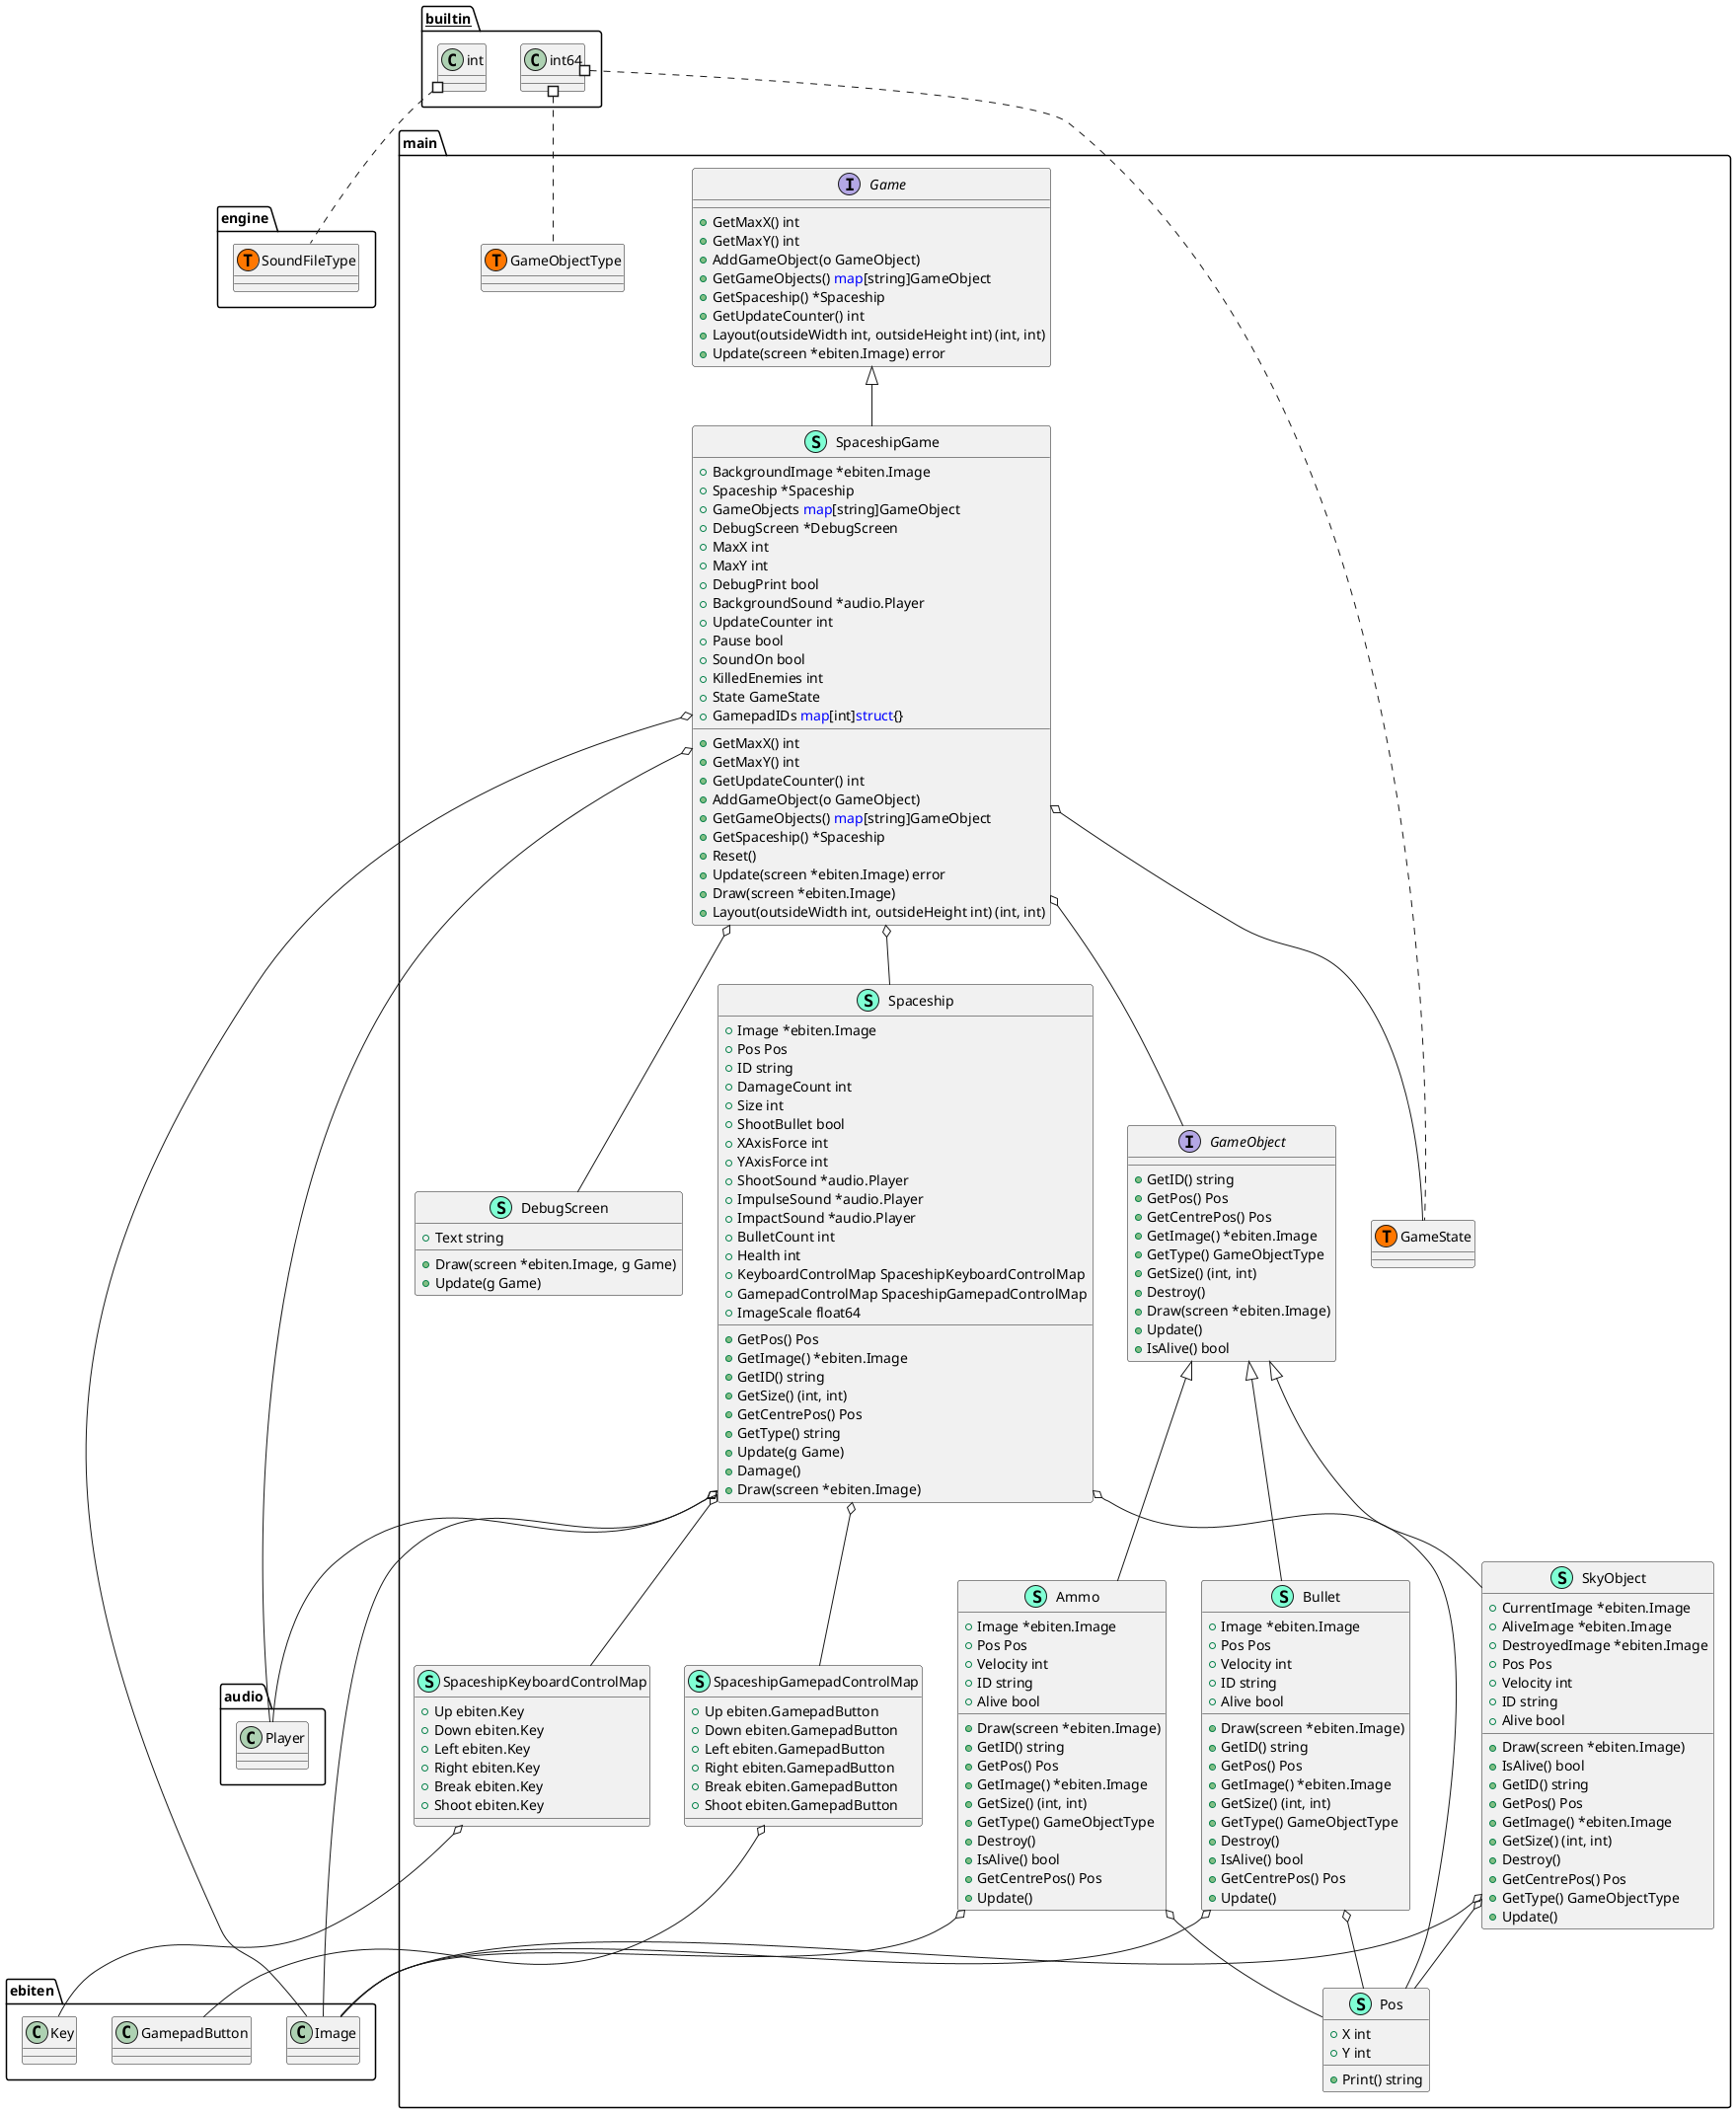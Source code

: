 @startuml
namespace engine {
    class engine.SoundFileType << (T, #FF7700) >>  {
    }
}



namespace main {
    class Ammo << (S,Aquamarine) >> {
        + Image *ebiten.Image
        + Pos Pos
        + Velocity int
        + ID string
        + Alive bool

        + Draw(screen *ebiten.Image) 
        + GetID() string
        + GetPos() Pos
        + GetImage() *ebiten.Image
        + GetSize() (int, int)
        + GetType() GameObjectType
        + Destroy() 
        + IsAlive() bool
        + GetCentrePos() Pos
        + Update() 

    }
    class Bullet << (S,Aquamarine) >> {
        + Image *ebiten.Image
        + Pos Pos
        + Velocity int
        + ID string
        + Alive bool

        + Draw(screen *ebiten.Image) 
        + GetID() string
        + GetPos() Pos
        + GetImage() *ebiten.Image
        + GetSize() (int, int)
        + GetType() GameObjectType
        + Destroy() 
        + IsAlive() bool
        + GetCentrePos() Pos
        + Update() 

    }
    class DebugScreen << (S,Aquamarine) >> {
        + Text string

        + Draw(screen *ebiten.Image, g Game) 
        + Update(g Game) 

    }
    interface Game  {
        + GetMaxX() int
        + GetMaxY() int
        + AddGameObject(o GameObject) 
        + GetGameObjects() <font color=blue>map</font>[string]GameObject
        + GetSpaceship() *Spaceship
        + GetUpdateCounter() int
        + Layout(outsideWidth int, outsideHeight int) (int, int)
        + Update(screen *ebiten.Image) error

    }
    interface GameObject  {
        + GetID() string
        + GetPos() Pos
        + GetCentrePos() Pos
        + GetImage() *ebiten.Image
        + GetType() GameObjectType
        + GetSize() (int, int)
        + Destroy() 
        + Draw(screen *ebiten.Image) 
        + Update() 
        + IsAlive() bool

    }
    class Pos << (S,Aquamarine) >> {
        + X int
        + Y int

        + Print() string

    }
    class SkyObject << (S,Aquamarine) >> {
        + CurrentImage *ebiten.Image
        + AliveImage *ebiten.Image
        + DestroyedImage *ebiten.Image
        + Pos Pos
        + Velocity int
        + ID string
        + Alive bool

        + Draw(screen *ebiten.Image) 
        + IsAlive() bool
        + GetID() string
        + GetPos() Pos
        + GetImage() *ebiten.Image
        + GetSize() (int, int)
        + Destroy() 
        + GetCentrePos() Pos
        + GetType() GameObjectType
        + Update() 

    }
    class Spaceship << (S,Aquamarine) >> {
        + Image *ebiten.Image
        + Pos Pos
        + ID string
        + DamageCount int
        + Size int
        + ShootBullet bool
        + XAxisForce int
        + YAxisForce int
        + ShootSound *audio.Player
        + ImpulseSound *audio.Player
        + ImpactSound *audio.Player
        + BulletCount int
        + Health int
        + KeyboardControlMap SpaceshipKeyboardControlMap
        + GamepadControlMap SpaceshipGamepadControlMap
        + ImageScale float64

        + GetPos() Pos
        + GetImage() *ebiten.Image
        + GetID() string
        + GetSize() (int, int)
        + GetCentrePos() Pos
        + GetType() string
        + Update(g Game) 
        + Damage() 
        + Draw(screen *ebiten.Image) 

    }
    class SpaceshipGame << (S,Aquamarine) >> {
        + BackgroundImage *ebiten.Image
        + Spaceship *Spaceship
        + GameObjects <font color=blue>map</font>[string]GameObject
        + DebugScreen *DebugScreen
        + MaxX int
        + MaxY int
        + DebugPrint bool
        + BackgroundSound *audio.Player
        + UpdateCounter int
        + Pause bool
        + SoundOn bool
        + KilledEnemies int
        + State GameState
        + GamepadIDs <font color=blue>map</font>[int]<font color=blue>struct</font>{}

        + GetMaxX() int
        + GetMaxY() int
        + GetUpdateCounter() int
        + AddGameObject(o GameObject) 
        + GetGameObjects() <font color=blue>map</font>[string]GameObject
        + GetSpaceship() *Spaceship
        + Reset() 
        + Update(screen *ebiten.Image) error
        + Draw(screen *ebiten.Image) 
        + Layout(outsideWidth int, outsideHeight int) (int, int)

    }
    class SpaceshipGamepadControlMap << (S,Aquamarine) >> {
        + Up ebiten.GamepadButton
        + Down ebiten.GamepadButton
        + Left ebiten.GamepadButton
        + Right ebiten.GamepadButton
        + Break ebiten.GamepadButton
        + Shoot ebiten.GamepadButton

    }
    class SpaceshipKeyboardControlMap << (S,Aquamarine) >> {
        + Up ebiten.Key
        + Down ebiten.Key
        + Left ebiten.Key
        + Right ebiten.Key
        + Break ebiten.Key
        + Shoot ebiten.Key

    }
    class main.GameObjectType << (T, #FF7700) >>  {
    }
    class main.GameState << (T, #FF7700) >>  {
    }
}

"main.GameObject" <|-- "main.Ammo"
"main.GameObject" <|-- "main.Bullet"
"main.GameObject" <|-- "main.SkyObject"
"main.Game" <|-- "main.SpaceshipGame"

"main.Ammo" o-- "ebiten.Image"
"main.Ammo" o-- "main.Pos"
"main.Bullet" o-- "ebiten.Image"
"main.Bullet" o-- "main.Pos"
"main.SkyObject" o-- "ebiten.Image"
"main.SkyObject" o-- "main.Pos"
"main.Spaceship" o-- "audio.Player"
"main.Spaceship" o-- "ebiten.Image"
"main.Spaceship" o-- "main.Pos"
"main.Spaceship" o-- "main.SpaceshipGamepadControlMap"
"main.Spaceship" o-- "main.SpaceshipKeyboardControlMap"
"main.SpaceshipGame" o-- "audio.Player"
"main.SpaceshipGame" o-- "ebiten.Image"
"main.SpaceshipGame" o-- "main.DebugScreen"
"main.SpaceshipGame" o-- "main.GameObject"
"main.SpaceshipGame" o-- "main.GameState"
"main.SpaceshipGame" o-- "main.Spaceship"
"main.SpaceshipGamepadControlMap" o-- "ebiten.GamepadButton"
"main.SpaceshipKeyboardControlMap" o-- "ebiten.Key"

"__builtin__.int" #.. "engine.SoundFileType"
"__builtin__.int64" #.. "main.GameObjectType"
"__builtin__.int64" #.. "main.GameState"
@enduml
